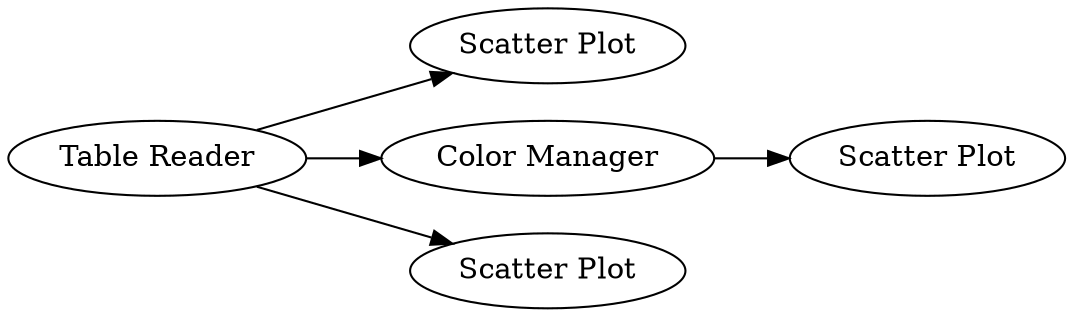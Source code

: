 digraph {
	"-4037157549673361396_29" [label="Table Reader"]
	"-4037157549673361396_9" [label="Scatter Plot"]
	"-4037157549673361396_14" [label="Scatter Plot"]
	"-4037157549673361396_3" [label="Color Manager"]
	"-4037157549673361396_10" [label="Scatter Plot"]
	"-4037157549673361396_3" -> "-4037157549673361396_9"
	"-4037157549673361396_29" -> "-4037157549673361396_10"
	"-4037157549673361396_29" -> "-4037157549673361396_14"
	"-4037157549673361396_29" -> "-4037157549673361396_3"
	rankdir=LR
}
